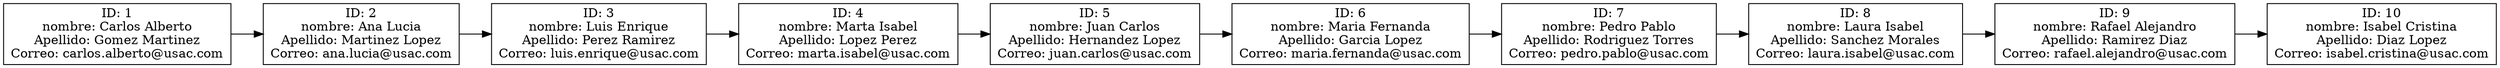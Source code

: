 digraph G {
node [shape=box];
rankdir=LR;
C1 [label="ID: 1\nnombre: Carlos Alberto\nApellido: Gomez Martinez\nCorreo: carlos.alberto@usac.com"];
C2 [label="ID: 2\nnombre: Ana Lucia\nApellido: Martinez Lopez\nCorreo: ana.lucia@usac.com"];
C1 -> C2;
C3 [label="ID: 3\nnombre: Luis Enrique\nApellido: Perez Ramirez\nCorreo: luis.enrique@usac.com"];
C2 -> C3;
C4 [label="ID: 4\nnombre: Marta Isabel\nApellido: Lopez Perez\nCorreo: marta.isabel@usac.com"];
C3 -> C4;
C5 [label="ID: 5\nnombre: Juan Carlos\nApellido: Hernandez Lopez\nCorreo: juan.carlos@usac.com"];
C4 -> C5;
C6 [label="ID: 6\nnombre: Maria Fernanda\nApellido: Garcia Lopez\nCorreo: maria.fernanda@usac.com"];
C5 -> C6;
C7 [label="ID: 7\nnombre: Pedro Pablo\nApellido: Rodriguez Torres\nCorreo: pedro.pablo@usac.com"];
C6 -> C7;
C8 [label="ID: 8\nnombre: Laura Isabel\nApellido: Sanchez Morales\nCorreo: laura.isabel@usac.com"];
C7 -> C8;
C9 [label="ID: 9\nnombre: Rafael Alejandro\nApellido: Ramirez Diaz\nCorreo: rafael.alejandro@usac.com"];
C8 -> C9;
C10 [label="ID: 10\nnombre: Isabel Cristina\nApellido: Diaz Lopez\nCorreo: isabel.cristina@usac.com"];
C9 -> C10;
}